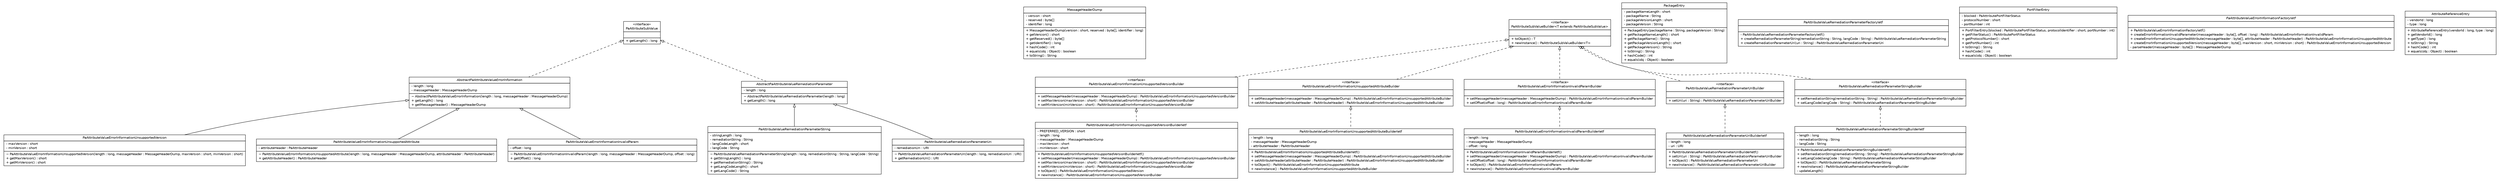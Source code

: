 #!/usr/local/bin/dot
#
# Class diagram 
# Generated by UMLGraph version R5_6 (http://www.umlgraph.org/)
#

digraph G {
	edge [fontname="Helvetica",fontsize=10,labelfontname="Helvetica",labelfontsize=10];
	node [fontname="Helvetica",fontsize=10,shape=plaintext];
	nodesep=0.25;
	ranksep=0.5;
	// org.ietf.nea.pa.attribute.util.AbstractPaAttributeValueErrorInformation
	c14679 [label=<<table title="org.ietf.nea.pa.attribute.util.AbstractPaAttributeValueErrorInformation" border="0" cellborder="1" cellspacing="0" cellpadding="2" port="p" href="./AbstractPaAttributeValueErrorInformation.html">
		<tr><td><table border="0" cellspacing="0" cellpadding="1">
<tr><td align="center" balign="center"><font face="Helvetica-Oblique"> AbstractPaAttributeValueErrorInformation </font></td></tr>
		</table></td></tr>
		<tr><td><table border="0" cellspacing="0" cellpadding="1">
<tr><td align="left" balign="left"> - length : long </td></tr>
<tr><td align="left" balign="left"> - messageHeader : MessageHeaderDump </td></tr>
		</table></td></tr>
		<tr><td><table border="0" cellspacing="0" cellpadding="1">
<tr><td align="left" balign="left"> ~ AbstractPaAttributeValueErrorInformation(length : long, messageHeader : MessageHeaderDump) </td></tr>
<tr><td align="left" balign="left"> + getLength() : long </td></tr>
<tr><td align="left" balign="left"> + getMessageHeader() : MessageHeaderDump </td></tr>
		</table></td></tr>
		</table>>, URL="./AbstractPaAttributeValueErrorInformation.html", fontname="Helvetica", fontcolor="black", fontsize=10.0];
	// org.ietf.nea.pa.attribute.util.MessageHeaderDump
	c14680 [label=<<table title="org.ietf.nea.pa.attribute.util.MessageHeaderDump" border="0" cellborder="1" cellspacing="0" cellpadding="2" port="p" href="./MessageHeaderDump.html">
		<tr><td><table border="0" cellspacing="0" cellpadding="1">
<tr><td align="center" balign="center"> MessageHeaderDump </td></tr>
		</table></td></tr>
		<tr><td><table border="0" cellspacing="0" cellpadding="1">
<tr><td align="left" balign="left"> - version : short </td></tr>
<tr><td align="left" balign="left"> - reserved : byte[] </td></tr>
<tr><td align="left" balign="left"> - identifier : long </td></tr>
		</table></td></tr>
		<tr><td><table border="0" cellspacing="0" cellpadding="1">
<tr><td align="left" balign="left"> + MessageHeaderDump(version : short, reserved : byte[], identifier : long) </td></tr>
<tr><td align="left" balign="left"> + getVersion() : short </td></tr>
<tr><td align="left" balign="left"> + getReserved() : byte[] </td></tr>
<tr><td align="left" balign="left"> + getIdentifier() : long </td></tr>
<tr><td align="left" balign="left"> + hashCode() : int </td></tr>
<tr><td align="left" balign="left"> + equals(obj : Object) : boolean </td></tr>
<tr><td align="left" balign="left"> + toString() : String </td></tr>
		</table></td></tr>
		</table>>, URL="./MessageHeaderDump.html", fontname="Helvetica", fontcolor="black", fontsize=10.0];
	// org.ietf.nea.pa.attribute.util.AbstractPaAttributeValueRemediationParameter
	c14681 [label=<<table title="org.ietf.nea.pa.attribute.util.AbstractPaAttributeValueRemediationParameter" border="0" cellborder="1" cellspacing="0" cellpadding="2" port="p" href="./AbstractPaAttributeValueRemediationParameter.html">
		<tr><td><table border="0" cellspacing="0" cellpadding="1">
<tr><td align="center" balign="center"><font face="Helvetica-Oblique"> AbstractPaAttributeValueRemediationParameter </font></td></tr>
		</table></td></tr>
		<tr><td><table border="0" cellspacing="0" cellpadding="1">
<tr><td align="left" balign="left"> - length : long </td></tr>
		</table></td></tr>
		<tr><td><table border="0" cellspacing="0" cellpadding="1">
<tr><td align="left" balign="left"> ~ AbstractPaAttributeValueRemediationParameter(length : long) </td></tr>
<tr><td align="left" balign="left"> + getLength() : long </td></tr>
		</table></td></tr>
		</table>>, URL="./AbstractPaAttributeValueRemediationParameter.html", fontname="Helvetica", fontcolor="black", fontsize=10.0];
	// org.ietf.nea.pa.attribute.util.PaAttributeValueErrorInformationUnsupportedVersionBuilder
	c14682 [label=<<table title="org.ietf.nea.pa.attribute.util.PaAttributeValueErrorInformationUnsupportedVersionBuilder" border="0" cellborder="1" cellspacing="0" cellpadding="2" port="p" href="./PaAttributeValueErrorInformationUnsupportedVersionBuilder.html">
		<tr><td><table border="0" cellspacing="0" cellpadding="1">
<tr><td align="center" balign="center"> &#171;interface&#187; </td></tr>
<tr><td align="center" balign="center"> PaAttributeValueErrorInformationUnsupportedVersionBuilder </td></tr>
		</table></td></tr>
		<tr><td><table border="0" cellspacing="0" cellpadding="1">
<tr><td align="left" balign="left">  </td></tr>
		</table></td></tr>
		<tr><td><table border="0" cellspacing="0" cellpadding="1">
<tr><td align="left" balign="left"> + setMessageHeader(messageHeader : MessageHeaderDump) : PaAttributeValueErrorInformationUnsupportedVersionBuilder </td></tr>
<tr><td align="left" balign="left"> + setMaxVersion(maxVersion : short) : PaAttributeValueErrorInformationUnsupportedVersionBuilder </td></tr>
<tr><td align="left" balign="left"> + setMinVersion(minVersion : short) : PaAttributeValueErrorInformationUnsupportedVersionBuilder </td></tr>
		</table></td></tr>
		</table>>, URL="./PaAttributeValueErrorInformationUnsupportedVersionBuilder.html", fontname="Helvetica", fontcolor="black", fontsize=10.0];
	// org.ietf.nea.pa.attribute.util.PackageEntry
	c14683 [label=<<table title="org.ietf.nea.pa.attribute.util.PackageEntry" border="0" cellborder="1" cellspacing="0" cellpadding="2" port="p" href="./PackageEntry.html">
		<tr><td><table border="0" cellspacing="0" cellpadding="1">
<tr><td align="center" balign="center"> PackageEntry </td></tr>
		</table></td></tr>
		<tr><td><table border="0" cellspacing="0" cellpadding="1">
<tr><td align="left" balign="left"> - packageNameLength : short </td></tr>
<tr><td align="left" balign="left"> - packageName : String </td></tr>
<tr><td align="left" balign="left"> - packageVersionLength : short </td></tr>
<tr><td align="left" balign="left"> - packageVersion : String </td></tr>
		</table></td></tr>
		<tr><td><table border="0" cellspacing="0" cellpadding="1">
<tr><td align="left" balign="left"> + PackageEntry(packageName : String, packageVersion : String) </td></tr>
<tr><td align="left" balign="left"> + getPackageNameLength() : short </td></tr>
<tr><td align="left" balign="left"> + getPackageName() : String </td></tr>
<tr><td align="left" balign="left"> + getPackageVersionLength() : short </td></tr>
<tr><td align="left" balign="left"> + getPackageVersion() : String </td></tr>
<tr><td align="left" balign="left"> + toString() : String </td></tr>
<tr><td align="left" balign="left"> + hashCode() : int </td></tr>
<tr><td align="left" balign="left"> + equals(obj : Object) : boolean </td></tr>
		</table></td></tr>
		</table>>, URL="./PackageEntry.html", fontname="Helvetica", fontcolor="black", fontsize=10.0];
	// org.ietf.nea.pa.attribute.util.PaAttributeValueErrorInformationInvalidParamBuilderIetf
	c14684 [label=<<table title="org.ietf.nea.pa.attribute.util.PaAttributeValueErrorInformationInvalidParamBuilderIetf" border="0" cellborder="1" cellspacing="0" cellpadding="2" port="p" href="./PaAttributeValueErrorInformationInvalidParamBuilderIetf.html">
		<tr><td><table border="0" cellspacing="0" cellpadding="1">
<tr><td align="center" balign="center"> PaAttributeValueErrorInformationInvalidParamBuilderIetf </td></tr>
		</table></td></tr>
		<tr><td><table border="0" cellspacing="0" cellpadding="1">
<tr><td align="left" balign="left"> - length : long </td></tr>
<tr><td align="left" balign="left"> - messageHeader : MessageHeaderDump </td></tr>
<tr><td align="left" balign="left"> - offset : long </td></tr>
		</table></td></tr>
		<tr><td><table border="0" cellspacing="0" cellpadding="1">
<tr><td align="left" balign="left"> + PaAttributeValueErrorInformationInvalidParamBuilderIetf() </td></tr>
<tr><td align="left" balign="left"> + setMessageHeader(messageHeader : MessageHeaderDump) : PaAttributeValueErrorInformationInvalidParamBuilder </td></tr>
<tr><td align="left" balign="left"> + setOffset(offset : long) : PaAttributeValueErrorInformationInvalidParamBuilder </td></tr>
<tr><td align="left" balign="left"> + toObject() : PaAttributeValueErrorInformationInvalidParam </td></tr>
<tr><td align="left" balign="left"> + newInstance() : PaAttributeValueErrorInformationInvalidParamBuilder </td></tr>
		</table></td></tr>
		</table>>, URL="./PaAttributeValueErrorInformationInvalidParamBuilderIetf.html", fontname="Helvetica", fontcolor="black", fontsize=10.0];
	// org.ietf.nea.pa.attribute.util.PaAttributeValueErrorInformationUnsupportedVersion
	c14685 [label=<<table title="org.ietf.nea.pa.attribute.util.PaAttributeValueErrorInformationUnsupportedVersion" border="0" cellborder="1" cellspacing="0" cellpadding="2" port="p" href="./PaAttributeValueErrorInformationUnsupportedVersion.html">
		<tr><td><table border="0" cellspacing="0" cellpadding="1">
<tr><td align="center" balign="center"> PaAttributeValueErrorInformationUnsupportedVersion </td></tr>
		</table></td></tr>
		<tr><td><table border="0" cellspacing="0" cellpadding="1">
<tr><td align="left" balign="left"> - maxVersion : short </td></tr>
<tr><td align="left" balign="left"> - minVersion : short </td></tr>
		</table></td></tr>
		<tr><td><table border="0" cellspacing="0" cellpadding="1">
<tr><td align="left" balign="left"> ~ PaAttributeValueErrorInformationUnsupportedVersion(length : long, messageHeader : MessageHeaderDump, maxVersion : short, minVersion : short) </td></tr>
<tr><td align="left" balign="left"> + getMaxVersion() : short </td></tr>
<tr><td align="left" balign="left"> + getMinVersion() : short </td></tr>
		</table></td></tr>
		</table>>, URL="./PaAttributeValueErrorInformationUnsupportedVersion.html", fontname="Helvetica", fontcolor="black", fontsize=10.0];
	// org.ietf.nea.pa.attribute.util.PaAttributeValueRemediationParameterFactoryIetf
	c14686 [label=<<table title="org.ietf.nea.pa.attribute.util.PaAttributeValueRemediationParameterFactoryIetf" border="0" cellborder="1" cellspacing="0" cellpadding="2" port="p" href="./PaAttributeValueRemediationParameterFactoryIetf.html">
		<tr><td><table border="0" cellspacing="0" cellpadding="1">
<tr><td align="center" balign="center"> PaAttributeValueRemediationParameterFactoryIetf </td></tr>
		</table></td></tr>
		<tr><td><table border="0" cellspacing="0" cellpadding="1">
<tr><td align="left" balign="left">  </td></tr>
		</table></td></tr>
		<tr><td><table border="0" cellspacing="0" cellpadding="1">
<tr><td align="left" balign="left"> - PaAttributeValueRemediationParameterFactoryIetf() </td></tr>
<tr><td align="left" balign="left"> + createRemediationParameterString(remediationString : String, langCode : String) : PaAttributeValueRemediationParameterString </td></tr>
<tr><td align="left" balign="left"> + createRemediationParameterUri(uri : String) : PaAttributeValueRemediationParameterUri </td></tr>
		</table></td></tr>
		</table>>, URL="./PaAttributeValueRemediationParameterFactoryIetf.html", fontname="Helvetica", fontcolor="black", fontsize=10.0];
	// org.ietf.nea.pa.attribute.util.PaAttributeValueErrorInformationUnsupportedAttributeBuilder
	c14687 [label=<<table title="org.ietf.nea.pa.attribute.util.PaAttributeValueErrorInformationUnsupportedAttributeBuilder" border="0" cellborder="1" cellspacing="0" cellpadding="2" port="p" href="./PaAttributeValueErrorInformationUnsupportedAttributeBuilder.html">
		<tr><td><table border="0" cellspacing="0" cellpadding="1">
<tr><td align="center" balign="center"> &#171;interface&#187; </td></tr>
<tr><td align="center" balign="center"> PaAttributeValueErrorInformationUnsupportedAttributeBuilder </td></tr>
		</table></td></tr>
		<tr><td><table border="0" cellspacing="0" cellpadding="1">
<tr><td align="left" balign="left">  </td></tr>
		</table></td></tr>
		<tr><td><table border="0" cellspacing="0" cellpadding="1">
<tr><td align="left" balign="left"> + setMessageHeader(messageHeader : MessageHeaderDump) : PaAttributeValueErrorInformationUnsupportedAttributeBuilder </td></tr>
<tr><td align="left" balign="left"> + setAttributeHeader(attributeHeader : PaAttributeHeader) : PaAttributeValueErrorInformationUnsupportedAttributeBuilder </td></tr>
		</table></td></tr>
		</table>>, URL="./PaAttributeValueErrorInformationUnsupportedAttributeBuilder.html", fontname="Helvetica", fontcolor="black", fontsize=10.0];
	// org.ietf.nea.pa.attribute.util.PaAttributeValueErrorInformationUnsupportedAttribute
	c14688 [label=<<table title="org.ietf.nea.pa.attribute.util.PaAttributeValueErrorInformationUnsupportedAttribute" border="0" cellborder="1" cellspacing="0" cellpadding="2" port="p" href="./PaAttributeValueErrorInformationUnsupportedAttribute.html">
		<tr><td><table border="0" cellspacing="0" cellpadding="1">
<tr><td align="center" balign="center"> PaAttributeValueErrorInformationUnsupportedAttribute </td></tr>
		</table></td></tr>
		<tr><td><table border="0" cellspacing="0" cellpadding="1">
<tr><td align="left" balign="left"> - attributeHeader : PaAttributeHeader </td></tr>
		</table></td></tr>
		<tr><td><table border="0" cellspacing="0" cellpadding="1">
<tr><td align="left" balign="left"> ~ PaAttributeValueErrorInformationUnsupportedAttribute(length : long, messageHeader : MessageHeaderDump, attributeHeader : PaAttributeHeader) </td></tr>
<tr><td align="left" balign="left"> + getAttributeHeader() : PaAttributeHeader </td></tr>
		</table></td></tr>
		</table>>, URL="./PaAttributeValueErrorInformationUnsupportedAttribute.html", fontname="Helvetica", fontcolor="black", fontsize=10.0];
	// org.ietf.nea.pa.attribute.util.PortFilterEntry
	c14689 [label=<<table title="org.ietf.nea.pa.attribute.util.PortFilterEntry" border="0" cellborder="1" cellspacing="0" cellpadding="2" port="p" href="./PortFilterEntry.html">
		<tr><td><table border="0" cellspacing="0" cellpadding="1">
<tr><td align="center" balign="center"> PortFilterEntry </td></tr>
		</table></td></tr>
		<tr><td><table border="0" cellspacing="0" cellpadding="1">
<tr><td align="left" balign="left"> - blocked : PaAttributePortFilterStatus </td></tr>
<tr><td align="left" balign="left"> - protocolNumber : short </td></tr>
<tr><td align="left" balign="left"> - portNumber : int </td></tr>
		</table></td></tr>
		<tr><td><table border="0" cellspacing="0" cellpadding="1">
<tr><td align="left" balign="left"> + PortFilterEntry(blocked : PaAttributePortFilterStatus, protocolIdentifier : short, portNumber : int) </td></tr>
<tr><td align="left" balign="left"> + getFilterStatus() : PaAttributePortFilterStatus </td></tr>
<tr><td align="left" balign="left"> + getProtocolNumber() : short </td></tr>
<tr><td align="left" balign="left"> + getPortNumber() : int </td></tr>
<tr><td align="left" balign="left"> + toString() : String </td></tr>
<tr><td align="left" balign="left"> + hashCode() : int </td></tr>
<tr><td align="left" balign="left"> + equals(obj : Object) : boolean </td></tr>
		</table></td></tr>
		</table>>, URL="./PortFilterEntry.html", fontname="Helvetica", fontcolor="black", fontsize=10.0];
	// org.ietf.nea.pa.attribute.util.PaAttributeValueErrorInformationUnsupportedVersionBuilderIetf
	c14690 [label=<<table title="org.ietf.nea.pa.attribute.util.PaAttributeValueErrorInformationUnsupportedVersionBuilderIetf" border="0" cellborder="1" cellspacing="0" cellpadding="2" port="p" href="./PaAttributeValueErrorInformationUnsupportedVersionBuilderIetf.html">
		<tr><td><table border="0" cellspacing="0" cellpadding="1">
<tr><td align="center" balign="center"> PaAttributeValueErrorInformationUnsupportedVersionBuilderIetf </td></tr>
		</table></td></tr>
		<tr><td><table border="0" cellspacing="0" cellpadding="1">
<tr><td align="left" balign="left"> - PREFERRED_VERSION : short </td></tr>
<tr><td align="left" balign="left"> - length : long </td></tr>
<tr><td align="left" balign="left"> - messageHeader : MessageHeaderDump </td></tr>
<tr><td align="left" balign="left"> - maxVersion : short </td></tr>
<tr><td align="left" balign="left"> - minVersion : short </td></tr>
		</table></td></tr>
		<tr><td><table border="0" cellspacing="0" cellpadding="1">
<tr><td align="left" balign="left"> + PaAttributeValueErrorInformationUnsupportedVersionBuilderIetf() </td></tr>
<tr><td align="left" balign="left"> + setMessageHeader(messageHeader : MessageHeaderDump) : PaAttributeValueErrorInformationUnsupportedVersionBuilder </td></tr>
<tr><td align="left" balign="left"> + setMaxVersion(maxVersion : short) : PaAttributeValueErrorInformationUnsupportedVersionBuilder </td></tr>
<tr><td align="left" balign="left"> + setMinVersion(minVersion : short) : PaAttributeValueErrorInformationUnsupportedVersionBuilder </td></tr>
<tr><td align="left" balign="left"> + toObject() : PaAttributeValueErrorInformationUnsupportedVersion </td></tr>
<tr><td align="left" balign="left"> + newInstance() : PaAttributeValueErrorInformationUnsupportedVersionBuilder </td></tr>
		</table></td></tr>
		</table>>, URL="./PaAttributeValueErrorInformationUnsupportedVersionBuilderIetf.html", fontname="Helvetica", fontcolor="black", fontsize=10.0];
	// org.ietf.nea.pa.attribute.util.PaAttributeValueErrorInformationInvalidParamBuilder
	c14691 [label=<<table title="org.ietf.nea.pa.attribute.util.PaAttributeValueErrorInformationInvalidParamBuilder" border="0" cellborder="1" cellspacing="0" cellpadding="2" port="p" href="./PaAttributeValueErrorInformationInvalidParamBuilder.html">
		<tr><td><table border="0" cellspacing="0" cellpadding="1">
<tr><td align="center" balign="center"> &#171;interface&#187; </td></tr>
<tr><td align="center" balign="center"> PaAttributeValueErrorInformationInvalidParamBuilder </td></tr>
		</table></td></tr>
		<tr><td><table border="0" cellspacing="0" cellpadding="1">
<tr><td align="left" balign="left">  </td></tr>
		</table></td></tr>
		<tr><td><table border="0" cellspacing="0" cellpadding="1">
<tr><td align="left" balign="left"> + setMessageHeader(messageHeader : MessageHeaderDump) : PaAttributeValueErrorInformationInvalidParamBuilder </td></tr>
<tr><td align="left" balign="left"> + setOffset(offset : long) : PaAttributeValueErrorInformationInvalidParamBuilder </td></tr>
		</table></td></tr>
		</table>>, URL="./PaAttributeValueErrorInformationInvalidParamBuilder.html", fontname="Helvetica", fontcolor="black", fontsize=10.0];
	// org.ietf.nea.pa.attribute.util.PaAttributeValueRemediationParameterUriBuilderIetf
	c14692 [label=<<table title="org.ietf.nea.pa.attribute.util.PaAttributeValueRemediationParameterUriBuilderIetf" border="0" cellborder="1" cellspacing="0" cellpadding="2" port="p" href="./PaAttributeValueRemediationParameterUriBuilderIetf.html">
		<tr><td><table border="0" cellspacing="0" cellpadding="1">
<tr><td align="center" balign="center"> PaAttributeValueRemediationParameterUriBuilderIetf </td></tr>
		</table></td></tr>
		<tr><td><table border="0" cellspacing="0" cellpadding="1">
<tr><td align="left" balign="left"> - length : long </td></tr>
<tr><td align="left" balign="left"> - uri : URI </td></tr>
		</table></td></tr>
		<tr><td><table border="0" cellspacing="0" cellpadding="1">
<tr><td align="left" balign="left"> + PaAttributeValueRemediationParameterUriBuilderIetf() </td></tr>
<tr><td align="left" balign="left"> + setUri(uri : String) : PaAttributeValueRemediationParameterUriBuilder </td></tr>
<tr><td align="left" balign="left"> + toObject() : PaAttributeValueRemediationParameterUri </td></tr>
<tr><td align="left" balign="left"> + newInstance() : PaAttributeValueRemediationParameterUriBuilder </td></tr>
		</table></td></tr>
		</table>>, URL="./PaAttributeValueRemediationParameterUriBuilderIetf.html", fontname="Helvetica", fontcolor="black", fontsize=10.0];
	// org.ietf.nea.pa.attribute.util.PaAttributeValueErrorInformationInvalidParam
	c14693 [label=<<table title="org.ietf.nea.pa.attribute.util.PaAttributeValueErrorInformationInvalidParam" border="0" cellborder="1" cellspacing="0" cellpadding="2" port="p" href="./PaAttributeValueErrorInformationInvalidParam.html">
		<tr><td><table border="0" cellspacing="0" cellpadding="1">
<tr><td align="center" balign="center"> PaAttributeValueErrorInformationInvalidParam </td></tr>
		</table></td></tr>
		<tr><td><table border="0" cellspacing="0" cellpadding="1">
<tr><td align="left" balign="left"> - offset : long </td></tr>
		</table></td></tr>
		<tr><td><table border="0" cellspacing="0" cellpadding="1">
<tr><td align="left" balign="left"> ~ PaAttributeValueErrorInformationInvalidParam(length : long, messageHeader : MessageHeaderDump, offset : long) </td></tr>
<tr><td align="left" balign="left"> + getOffset() : long </td></tr>
		</table></td></tr>
		</table>>, URL="./PaAttributeValueErrorInformationInvalidParam.html", fontname="Helvetica", fontcolor="black", fontsize=10.0];
	// org.ietf.nea.pa.attribute.util.PaAttributeValueRemediationParameterUriBuilder
	c14694 [label=<<table title="org.ietf.nea.pa.attribute.util.PaAttributeValueRemediationParameterUriBuilder" border="0" cellborder="1" cellspacing="0" cellpadding="2" port="p" href="./PaAttributeValueRemediationParameterUriBuilder.html">
		<tr><td><table border="0" cellspacing="0" cellpadding="1">
<tr><td align="center" balign="center"> &#171;interface&#187; </td></tr>
<tr><td align="center" balign="center"> PaAttributeValueRemediationParameterUriBuilder </td></tr>
		</table></td></tr>
		<tr><td><table border="0" cellspacing="0" cellpadding="1">
<tr><td align="left" balign="left">  </td></tr>
		</table></td></tr>
		<tr><td><table border="0" cellspacing="0" cellpadding="1">
<tr><td align="left" balign="left"> + setUri(uri : String) : PaAttributeValueRemediationParameterUriBuilder </td></tr>
		</table></td></tr>
		</table>>, URL="./PaAttributeValueRemediationParameterUriBuilder.html", fontname="Helvetica", fontcolor="black", fontsize=10.0];
	// org.ietf.nea.pa.attribute.util.PaAttributeValueRemediationParameterString
	c14695 [label=<<table title="org.ietf.nea.pa.attribute.util.PaAttributeValueRemediationParameterString" border="0" cellborder="1" cellspacing="0" cellpadding="2" port="p" href="./PaAttributeValueRemediationParameterString.html">
		<tr><td><table border="0" cellspacing="0" cellpadding="1">
<tr><td align="center" balign="center"> PaAttributeValueRemediationParameterString </td></tr>
		</table></td></tr>
		<tr><td><table border="0" cellspacing="0" cellpadding="1">
<tr><td align="left" balign="left"> - stringLength : long </td></tr>
<tr><td align="left" balign="left"> - remediationString : String </td></tr>
<tr><td align="left" balign="left"> - langCodeLength : short </td></tr>
<tr><td align="left" balign="left"> - langCode : String </td></tr>
		</table></td></tr>
		<tr><td><table border="0" cellspacing="0" cellpadding="1">
<tr><td align="left" balign="left"> ~ PaAttributeValueRemediationParameterString(length : long, remediationString : String, langCode : String) </td></tr>
<tr><td align="left" balign="left"> + getStringLength() : long </td></tr>
<tr><td align="left" balign="left"> + getRemediationString() : String </td></tr>
<tr><td align="left" balign="left"> + getLangCodeLength() : short </td></tr>
<tr><td align="left" balign="left"> + getLangCode() : String </td></tr>
		</table></td></tr>
		</table>>, URL="./PaAttributeValueRemediationParameterString.html", fontname="Helvetica", fontcolor="black", fontsize=10.0];
	// org.ietf.nea.pa.attribute.util.PaAttributeValueErrorInformationFactoryIetf
	c14696 [label=<<table title="org.ietf.nea.pa.attribute.util.PaAttributeValueErrorInformationFactoryIetf" border="0" cellborder="1" cellspacing="0" cellpadding="2" port="p" href="./PaAttributeValueErrorInformationFactoryIetf.html">
		<tr><td><table border="0" cellspacing="0" cellpadding="1">
<tr><td align="center" balign="center"><font face="Helvetica-Oblique"> PaAttributeValueErrorInformationFactoryIetf </font></td></tr>
		</table></td></tr>
		<tr><td><table border="0" cellspacing="0" cellpadding="1">
<tr><td align="left" balign="left">  </td></tr>
		</table></td></tr>
		<tr><td><table border="0" cellspacing="0" cellpadding="1">
<tr><td align="left" balign="left"> + PaAttributeValueErrorInformationFactoryIetf() </td></tr>
<tr><td align="left" balign="left"> + createErrorInformationInvalidParameter(messageHeader : byte[], offset : long) : PaAttributeValueErrorInformationInvalidParam </td></tr>
<tr><td align="left" balign="left"> + createErrorInformationUnsupportedAttribute(messageHeader : byte[], attributeHeader : PaAttributeHeader) : PaAttributeValueErrorInformationUnsupportedAttribute </td></tr>
<tr><td align="left" balign="left"> + createErrorInformationUnsupportedVersion(messageHeader : byte[], maxVersion : short, minVersion : short) : PaAttributeValueErrorInformationUnsupportedVersion </td></tr>
<tr><td align="left" balign="left"> - parseHeader(messageHeader : byte[]) : MessageHeaderDump </td></tr>
		</table></td></tr>
		</table>>, URL="./PaAttributeValueErrorInformationFactoryIetf.html", fontname="Helvetica", fontcolor="black", fontsize=10.0];
	// org.ietf.nea.pa.attribute.util.PaAttributeValueRemediationParameterUri
	c14697 [label=<<table title="org.ietf.nea.pa.attribute.util.PaAttributeValueRemediationParameterUri" border="0" cellborder="1" cellspacing="0" cellpadding="2" port="p" href="./PaAttributeValueRemediationParameterUri.html">
		<tr><td><table border="0" cellspacing="0" cellpadding="1">
<tr><td align="center" balign="center"> PaAttributeValueRemediationParameterUri </td></tr>
		</table></td></tr>
		<tr><td><table border="0" cellspacing="0" cellpadding="1">
<tr><td align="left" balign="left"> - remediationUri : URI </td></tr>
		</table></td></tr>
		<tr><td><table border="0" cellspacing="0" cellpadding="1">
<tr><td align="left" balign="left"> ~ PaAttributeValueRemediationParameterUri(length : long, remediationUri : URI) </td></tr>
<tr><td align="left" balign="left"> + getRemediationUri() : URI </td></tr>
		</table></td></tr>
		</table>>, URL="./PaAttributeValueRemediationParameterUri.html", fontname="Helvetica", fontcolor="black", fontsize=10.0];
	// org.ietf.nea.pa.attribute.util.PaAttributeValueRemediationParameterStringBuilder
	c14698 [label=<<table title="org.ietf.nea.pa.attribute.util.PaAttributeValueRemediationParameterStringBuilder" border="0" cellborder="1" cellspacing="0" cellpadding="2" port="p" href="./PaAttributeValueRemediationParameterStringBuilder.html">
		<tr><td><table border="0" cellspacing="0" cellpadding="1">
<tr><td align="center" balign="center"> &#171;interface&#187; </td></tr>
<tr><td align="center" balign="center"> PaAttributeValueRemediationParameterStringBuilder </td></tr>
		</table></td></tr>
		<tr><td><table border="0" cellspacing="0" cellpadding="1">
<tr><td align="left" balign="left">  </td></tr>
		</table></td></tr>
		<tr><td><table border="0" cellspacing="0" cellpadding="1">
<tr><td align="left" balign="left"> + setRemediationString(remediationString : String) : PaAttributeValueRemediationParameterStringBuilder </td></tr>
<tr><td align="left" balign="left"> + setLangCode(langCode : String) : PaAttributeValueRemediationParameterStringBuilder </td></tr>
		</table></td></tr>
		</table>>, URL="./PaAttributeValueRemediationParameterStringBuilder.html", fontname="Helvetica", fontcolor="black", fontsize=10.0];
	// org.ietf.nea.pa.attribute.util.PaAttributeSubValueBuilder<T extends org.ietf.nea.pa.attribute.util.PaAttributeSubValue>
	c14699 [label=<<table title="org.ietf.nea.pa.attribute.util.PaAttributeSubValueBuilder" border="0" cellborder="1" cellspacing="0" cellpadding="2" port="p" href="./PaAttributeSubValueBuilder.html">
		<tr><td><table border="0" cellspacing="0" cellpadding="1">
<tr><td align="center" balign="center"> &#171;interface&#187; </td></tr>
<tr><td align="center" balign="center"> PaAttributeSubValueBuilder&lt;T extends PaAttributeSubValue&gt; </td></tr>
		</table></td></tr>
		<tr><td><table border="0" cellspacing="0" cellpadding="1">
<tr><td align="left" balign="left">  </td></tr>
		</table></td></tr>
		<tr><td><table border="0" cellspacing="0" cellpadding="1">
<tr><td align="left" balign="left"> + toObject() : T </td></tr>
<tr><td align="left" balign="left"> + newInstance() : PaAttributeSubValueBuilder&lt;T&gt; </td></tr>
		</table></td></tr>
		</table>>, URL="./PaAttributeSubValueBuilder.html", fontname="Helvetica", fontcolor="black", fontsize=10.0];
	// org.ietf.nea.pa.attribute.util.AttributeReferenceEntry
	c14700 [label=<<table title="org.ietf.nea.pa.attribute.util.AttributeReferenceEntry" border="0" cellborder="1" cellspacing="0" cellpadding="2" port="p" href="./AttributeReferenceEntry.html">
		<tr><td><table border="0" cellspacing="0" cellpadding="1">
<tr><td align="center" balign="center"> AttributeReferenceEntry </td></tr>
		</table></td></tr>
		<tr><td><table border="0" cellspacing="0" cellpadding="1">
<tr><td align="left" balign="left"> - vendorId : long </td></tr>
<tr><td align="left" balign="left"> - type : long </td></tr>
		</table></td></tr>
		<tr><td><table border="0" cellspacing="0" cellpadding="1">
<tr><td align="left" balign="left"> + AttributeReferenceEntry(vendorId : long, type : long) </td></tr>
<tr><td align="left" balign="left"> + getVendorId() : long </td></tr>
<tr><td align="left" balign="left"> + getType() : long </td></tr>
<tr><td align="left" balign="left"> + toString() : String </td></tr>
<tr><td align="left" balign="left"> + hashCode() : int </td></tr>
<tr><td align="left" balign="left"> + equals(obj : Object) : boolean </td></tr>
		</table></td></tr>
		</table>>, URL="./AttributeReferenceEntry.html", fontname="Helvetica", fontcolor="black", fontsize=10.0];
	// org.ietf.nea.pa.attribute.util.PaAttributeSubValue
	c14701 [label=<<table title="org.ietf.nea.pa.attribute.util.PaAttributeSubValue" border="0" cellborder="1" cellspacing="0" cellpadding="2" port="p" href="./PaAttributeSubValue.html">
		<tr><td><table border="0" cellspacing="0" cellpadding="1">
<tr><td align="center" balign="center"> &#171;interface&#187; </td></tr>
<tr><td align="center" balign="center"> PaAttributeSubValue </td></tr>
		</table></td></tr>
		<tr><td><table border="0" cellspacing="0" cellpadding="1">
<tr><td align="left" balign="left">  </td></tr>
		</table></td></tr>
		<tr><td><table border="0" cellspacing="0" cellpadding="1">
<tr><td align="left" balign="left"> + getLength() : long </td></tr>
		</table></td></tr>
		</table>>, URL="./PaAttributeSubValue.html", fontname="Helvetica", fontcolor="black", fontsize=10.0];
	// org.ietf.nea.pa.attribute.util.PaAttributeValueRemediationParameterStringBuilderIetf
	c14702 [label=<<table title="org.ietf.nea.pa.attribute.util.PaAttributeValueRemediationParameterStringBuilderIetf" border="0" cellborder="1" cellspacing="0" cellpadding="2" port="p" href="./PaAttributeValueRemediationParameterStringBuilderIetf.html">
		<tr><td><table border="0" cellspacing="0" cellpadding="1">
<tr><td align="center" balign="center"> PaAttributeValueRemediationParameterStringBuilderIetf </td></tr>
		</table></td></tr>
		<tr><td><table border="0" cellspacing="0" cellpadding="1">
<tr><td align="left" balign="left"> - length : long </td></tr>
<tr><td align="left" balign="left"> - remediationString : String </td></tr>
<tr><td align="left" balign="left"> - langCode : String </td></tr>
		</table></td></tr>
		<tr><td><table border="0" cellspacing="0" cellpadding="1">
<tr><td align="left" balign="left"> + PaAttributeValueRemediationParameterStringBuilderIetf() </td></tr>
<tr><td align="left" balign="left"> + setRemediationString(remediationString : String) : PaAttributeValueRemediationParameterStringBuilder </td></tr>
<tr><td align="left" balign="left"> + setLangCode(langCode : String) : PaAttributeValueRemediationParameterStringBuilder </td></tr>
<tr><td align="left" balign="left"> + toObject() : PaAttributeValueRemediationParameterString </td></tr>
<tr><td align="left" balign="left"> + newInstance() : PaAttributeValueRemediationParameterStringBuilder </td></tr>
<tr><td align="left" balign="left"> - updateLength() </td></tr>
		</table></td></tr>
		</table>>, URL="./PaAttributeValueRemediationParameterStringBuilderIetf.html", fontname="Helvetica", fontcolor="black", fontsize=10.0];
	// org.ietf.nea.pa.attribute.util.PaAttributeValueErrorInformationUnsupportedAttributeBuilderIetf
	c14703 [label=<<table title="org.ietf.nea.pa.attribute.util.PaAttributeValueErrorInformationUnsupportedAttributeBuilderIetf" border="0" cellborder="1" cellspacing="0" cellpadding="2" port="p" href="./PaAttributeValueErrorInformationUnsupportedAttributeBuilderIetf.html">
		<tr><td><table border="0" cellspacing="0" cellpadding="1">
<tr><td align="center" balign="center"> PaAttributeValueErrorInformationUnsupportedAttributeBuilderIetf </td></tr>
		</table></td></tr>
		<tr><td><table border="0" cellspacing="0" cellpadding="1">
<tr><td align="left" balign="left"> - length : long </td></tr>
<tr><td align="left" balign="left"> - messageHeader : MessageHeaderDump </td></tr>
<tr><td align="left" balign="left"> - attributeHeader : PaAttributeHeader </td></tr>
		</table></td></tr>
		<tr><td><table border="0" cellspacing="0" cellpadding="1">
<tr><td align="left" balign="left"> + PaAttributeValueErrorInformationUnsupportedAttributeBuilderIetf() </td></tr>
<tr><td align="left" balign="left"> + setMessageHeader(messageHeader : MessageHeaderDump) : PaAttributeValueErrorInformationUnsupportedAttributeBuilder </td></tr>
<tr><td align="left" balign="left"> + setAttributeHeader(attributeHeader : PaAttributeHeader) : PaAttributeValueErrorInformationUnsupportedAttributeBuilder </td></tr>
<tr><td align="left" balign="left"> + toObject() : PaAttributeValueErrorInformationUnsupportedAttribute </td></tr>
<tr><td align="left" balign="left"> + newInstance() : PaAttributeValueErrorInformationUnsupportedAttributeBuilder </td></tr>
		</table></td></tr>
		</table>>, URL="./PaAttributeValueErrorInformationUnsupportedAttributeBuilderIetf.html", fontname="Helvetica", fontcolor="black", fontsize=10.0];
	//org.ietf.nea.pa.attribute.util.AbstractPaAttributeValueErrorInformation implements org.ietf.nea.pa.attribute.util.PaAttributeSubValue
	c14701:p -> c14679:p [dir=back,arrowtail=empty,style=dashed];
	//org.ietf.nea.pa.attribute.util.AbstractPaAttributeValueRemediationParameter implements org.ietf.nea.pa.attribute.util.PaAttributeSubValue
	c14701:p -> c14681:p [dir=back,arrowtail=empty,style=dashed];
	//org.ietf.nea.pa.attribute.util.PaAttributeValueErrorInformationUnsupportedVersionBuilder implements org.ietf.nea.pa.attribute.util.PaAttributeSubValueBuilder<T extends org.ietf.nea.pa.attribute.util.PaAttributeSubValue>
	c14699:p -> c14682:p [dir=back,arrowtail=empty,style=dashed];
	//org.ietf.nea.pa.attribute.util.PaAttributeValueErrorInformationInvalidParamBuilderIetf implements org.ietf.nea.pa.attribute.util.PaAttributeValueErrorInformationInvalidParamBuilder
	c14691:p -> c14684:p [dir=back,arrowtail=empty,style=dashed];
	//org.ietf.nea.pa.attribute.util.PaAttributeValueErrorInformationUnsupportedVersion extends org.ietf.nea.pa.attribute.util.AbstractPaAttributeValueErrorInformation
	c14679:p -> c14685:p [dir=back,arrowtail=empty];
	//org.ietf.nea.pa.attribute.util.PaAttributeValueErrorInformationUnsupportedAttributeBuilder implements org.ietf.nea.pa.attribute.util.PaAttributeSubValueBuilder<T extends org.ietf.nea.pa.attribute.util.PaAttributeSubValue>
	c14699:p -> c14687:p [dir=back,arrowtail=empty,style=dashed];
	//org.ietf.nea.pa.attribute.util.PaAttributeValueErrorInformationUnsupportedAttribute extends org.ietf.nea.pa.attribute.util.AbstractPaAttributeValueErrorInformation
	c14679:p -> c14688:p [dir=back,arrowtail=empty];
	//org.ietf.nea.pa.attribute.util.PaAttributeValueErrorInformationUnsupportedVersionBuilderIetf implements org.ietf.nea.pa.attribute.util.PaAttributeValueErrorInformationUnsupportedVersionBuilder
	c14682:p -> c14690:p [dir=back,arrowtail=empty,style=dashed];
	//org.ietf.nea.pa.attribute.util.PaAttributeValueErrorInformationInvalidParamBuilder implements org.ietf.nea.pa.attribute.util.PaAttributeSubValueBuilder<T extends org.ietf.nea.pa.attribute.util.PaAttributeSubValue>
	c14699:p -> c14691:p [dir=back,arrowtail=empty,style=dashed];
	//org.ietf.nea.pa.attribute.util.PaAttributeValueRemediationParameterUriBuilderIetf implements org.ietf.nea.pa.attribute.util.PaAttributeValueRemediationParameterUriBuilder
	c14694:p -> c14692:p [dir=back,arrowtail=empty,style=dashed];
	//org.ietf.nea.pa.attribute.util.PaAttributeValueErrorInformationInvalidParam extends org.ietf.nea.pa.attribute.util.AbstractPaAttributeValueErrorInformation
	c14679:p -> c14693:p [dir=back,arrowtail=empty];
	//org.ietf.nea.pa.attribute.util.PaAttributeValueRemediationParameterUriBuilder implements org.ietf.nea.pa.attribute.util.PaAttributeSubValueBuilder<T extends org.ietf.nea.pa.attribute.util.PaAttributeSubValue>
	c14699:p -> c14694:p [dir=back,arrowtail=empty,style=dashed];
	//org.ietf.nea.pa.attribute.util.PaAttributeValueRemediationParameterString extends org.ietf.nea.pa.attribute.util.AbstractPaAttributeValueRemediationParameter
	c14681:p -> c14695:p [dir=back,arrowtail=empty];
	//org.ietf.nea.pa.attribute.util.PaAttributeValueRemediationParameterUri extends org.ietf.nea.pa.attribute.util.AbstractPaAttributeValueRemediationParameter
	c14681:p -> c14697:p [dir=back,arrowtail=empty];
	//org.ietf.nea.pa.attribute.util.PaAttributeValueRemediationParameterStringBuilder implements org.ietf.nea.pa.attribute.util.PaAttributeSubValueBuilder<T extends org.ietf.nea.pa.attribute.util.PaAttributeSubValue>
	c14699:p -> c14698:p [dir=back,arrowtail=empty,style=dashed];
	//org.ietf.nea.pa.attribute.util.PaAttributeValueRemediationParameterStringBuilderIetf implements org.ietf.nea.pa.attribute.util.PaAttributeValueRemediationParameterStringBuilder
	c14698:p -> c14702:p [dir=back,arrowtail=empty,style=dashed];
	//org.ietf.nea.pa.attribute.util.PaAttributeValueErrorInformationUnsupportedAttributeBuilderIetf implements org.ietf.nea.pa.attribute.util.PaAttributeValueErrorInformationUnsupportedAttributeBuilder
	c14687:p -> c14703:p [dir=back,arrowtail=empty,style=dashed];
}

